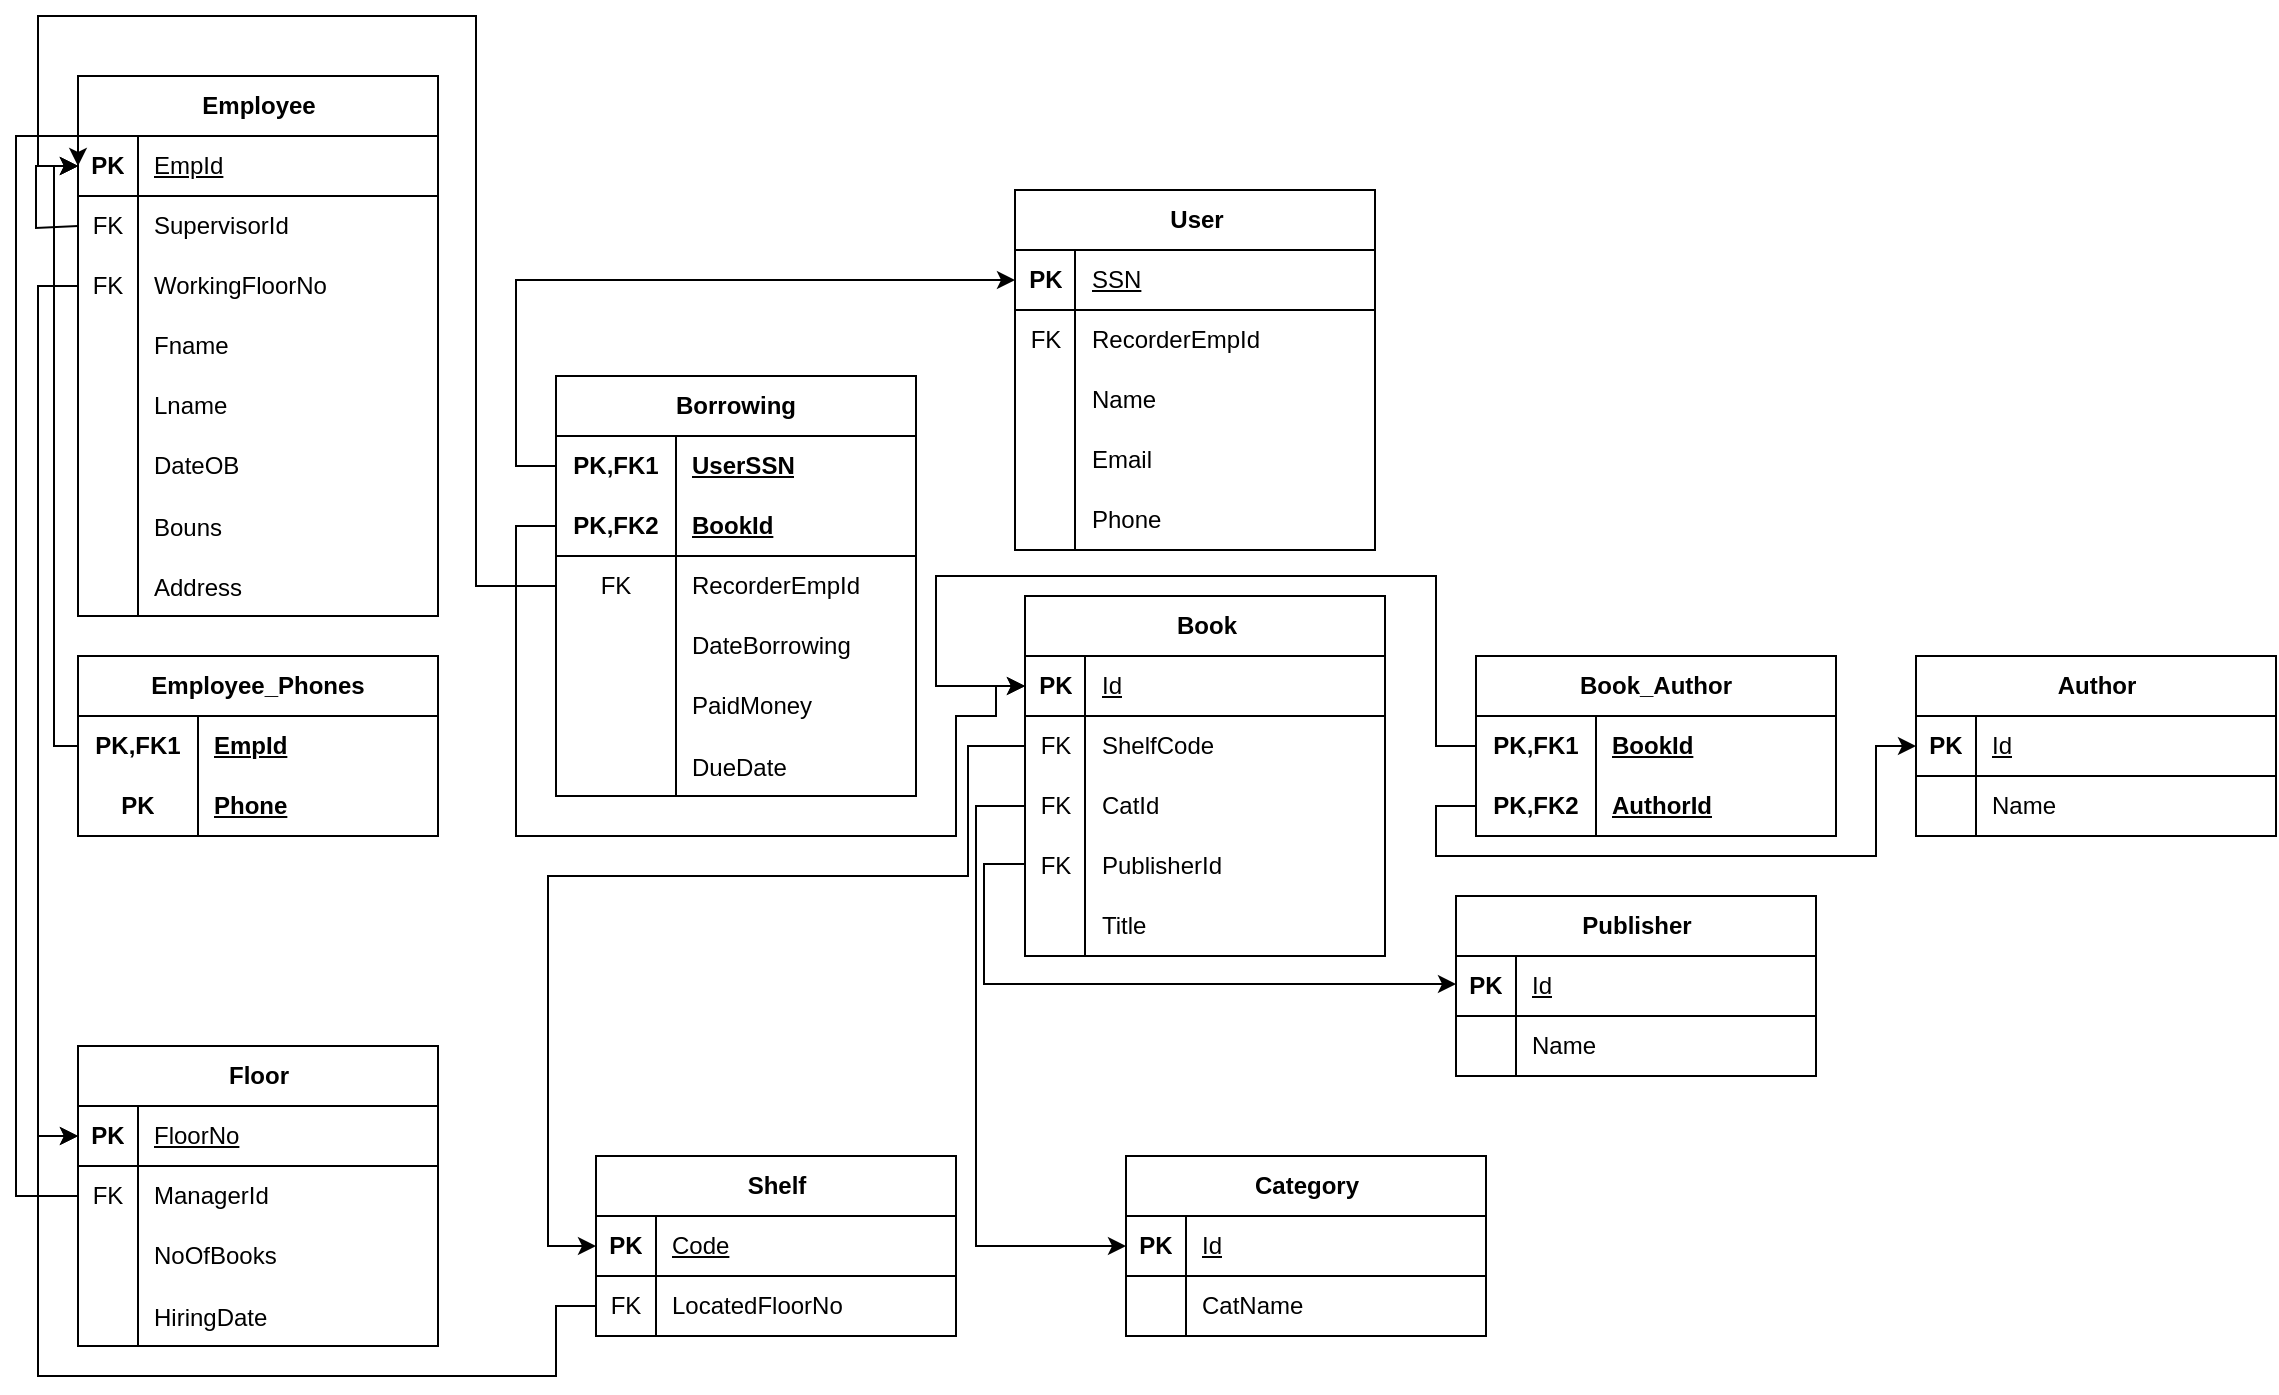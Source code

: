 <mxfile version="25.0.1">
  <diagram name="Page-1" id="nT0bJfxfkUsamXwJEamm">
    <mxGraphModel dx="1793" dy="965" grid="1" gridSize="10" guides="1" tooltips="1" connect="1" arrows="1" fold="1" page="1" pageScale="1" pageWidth="1169" pageHeight="827" math="0" shadow="0">
      <root>
        <mxCell id="0" />
        <mxCell id="1" parent="0" />
        <mxCell id="UPYWQqbJ0-D0xtGkKpqy-1" value="Employee" style="shape=table;startSize=30;container=1;collapsible=1;childLayout=tableLayout;fixedRows=1;rowLines=0;fontStyle=1;align=center;resizeLast=1;html=1;" vertex="1" parent="1">
          <mxGeometry x="51" y="100" width="180" height="270" as="geometry" />
        </mxCell>
        <mxCell id="UPYWQqbJ0-D0xtGkKpqy-2" value="" style="shape=tableRow;horizontal=0;startSize=0;swimlaneHead=0;swimlaneBody=0;fillColor=none;collapsible=0;dropTarget=0;points=[[0,0.5],[1,0.5]];portConstraint=eastwest;top=0;left=0;right=0;bottom=1;" vertex="1" parent="UPYWQqbJ0-D0xtGkKpqy-1">
          <mxGeometry y="30" width="180" height="30" as="geometry" />
        </mxCell>
        <mxCell id="UPYWQqbJ0-D0xtGkKpqy-3" value="PK" style="shape=partialRectangle;connectable=0;fillColor=none;top=0;left=0;bottom=0;right=0;fontStyle=1;overflow=hidden;whiteSpace=wrap;html=1;" vertex="1" parent="UPYWQqbJ0-D0xtGkKpqy-2">
          <mxGeometry width="30" height="30" as="geometry">
            <mxRectangle width="30" height="30" as="alternateBounds" />
          </mxGeometry>
        </mxCell>
        <mxCell id="UPYWQqbJ0-D0xtGkKpqy-4" value="&lt;span style=&quot;font-weight: 400; text-align: center;&quot;&gt;&lt;font&gt;EmpId&lt;/font&gt;&lt;/span&gt;" style="shape=partialRectangle;connectable=0;fillColor=none;top=0;left=0;bottom=0;right=0;align=left;spacingLeft=6;fontStyle=5;overflow=hidden;whiteSpace=wrap;html=1;" vertex="1" parent="UPYWQqbJ0-D0xtGkKpqy-2">
          <mxGeometry x="30" width="150" height="30" as="geometry">
            <mxRectangle width="150" height="30" as="alternateBounds" />
          </mxGeometry>
        </mxCell>
        <mxCell id="UPYWQqbJ0-D0xtGkKpqy-139" value="" style="shape=tableRow;horizontal=0;startSize=0;swimlaneHead=0;swimlaneBody=0;fillColor=none;collapsible=0;dropTarget=0;points=[[0,0.5],[1,0.5]];portConstraint=eastwest;top=0;left=0;right=0;bottom=0;" vertex="1" parent="UPYWQqbJ0-D0xtGkKpqy-1">
          <mxGeometry y="60" width="180" height="30" as="geometry" />
        </mxCell>
        <mxCell id="UPYWQqbJ0-D0xtGkKpqy-140" value="FK" style="shape=partialRectangle;connectable=0;fillColor=none;top=0;left=0;bottom=0;right=0;fontStyle=0;overflow=hidden;whiteSpace=wrap;html=1;" vertex="1" parent="UPYWQqbJ0-D0xtGkKpqy-139">
          <mxGeometry width="30" height="30" as="geometry">
            <mxRectangle width="30" height="30" as="alternateBounds" />
          </mxGeometry>
        </mxCell>
        <mxCell id="UPYWQqbJ0-D0xtGkKpqy-141" value="SupervisorId" style="shape=partialRectangle;connectable=0;fillColor=none;top=0;left=0;bottom=0;right=0;align=left;spacingLeft=6;fontStyle=0;overflow=hidden;whiteSpace=wrap;html=1;" vertex="1" parent="UPYWQqbJ0-D0xtGkKpqy-139">
          <mxGeometry x="30" width="150" height="30" as="geometry">
            <mxRectangle width="150" height="30" as="alternateBounds" />
          </mxGeometry>
        </mxCell>
        <mxCell id="UPYWQqbJ0-D0xtGkKpqy-143" value="" style="shape=tableRow;horizontal=0;startSize=0;swimlaneHead=0;swimlaneBody=0;fillColor=none;collapsible=0;dropTarget=0;points=[[0,0.5],[1,0.5]];portConstraint=eastwest;top=0;left=0;right=0;bottom=0;" vertex="1" parent="UPYWQqbJ0-D0xtGkKpqy-1">
          <mxGeometry y="90" width="180" height="30" as="geometry" />
        </mxCell>
        <mxCell id="UPYWQqbJ0-D0xtGkKpqy-144" value="FK" style="shape=partialRectangle;connectable=0;fillColor=none;top=0;left=0;bottom=0;right=0;fontStyle=0;overflow=hidden;whiteSpace=wrap;html=1;" vertex="1" parent="UPYWQqbJ0-D0xtGkKpqy-143">
          <mxGeometry width="30" height="30" as="geometry">
            <mxRectangle width="30" height="30" as="alternateBounds" />
          </mxGeometry>
        </mxCell>
        <mxCell id="UPYWQqbJ0-D0xtGkKpqy-145" value="WorkingFloorNo" style="shape=partialRectangle;connectable=0;fillColor=none;top=0;left=0;bottom=0;right=0;align=left;spacingLeft=6;fontStyle=0;overflow=hidden;whiteSpace=wrap;html=1;" vertex="1" parent="UPYWQqbJ0-D0xtGkKpqy-143">
          <mxGeometry x="30" width="150" height="30" as="geometry">
            <mxRectangle width="150" height="30" as="alternateBounds" />
          </mxGeometry>
        </mxCell>
        <mxCell id="UPYWQqbJ0-D0xtGkKpqy-5" value="" style="shape=tableRow;horizontal=0;startSize=0;swimlaneHead=0;swimlaneBody=0;fillColor=none;collapsible=0;dropTarget=0;points=[[0,0.5],[1,0.5]];portConstraint=eastwest;top=0;left=0;right=0;bottom=0;" vertex="1" parent="UPYWQqbJ0-D0xtGkKpqy-1">
          <mxGeometry y="120" width="180" height="30" as="geometry" />
        </mxCell>
        <mxCell id="UPYWQqbJ0-D0xtGkKpqy-6" value="" style="shape=partialRectangle;connectable=0;fillColor=none;top=0;left=0;bottom=0;right=0;editable=1;overflow=hidden;whiteSpace=wrap;html=1;" vertex="1" parent="UPYWQqbJ0-D0xtGkKpqy-5">
          <mxGeometry width="30" height="30" as="geometry">
            <mxRectangle width="30" height="30" as="alternateBounds" />
          </mxGeometry>
        </mxCell>
        <mxCell id="UPYWQqbJ0-D0xtGkKpqy-7" value="&lt;span style=&quot;text-align: center;&quot;&gt;&lt;font&gt;Fname&lt;/font&gt;&lt;/span&gt;" style="shape=partialRectangle;connectable=0;fillColor=none;top=0;left=0;bottom=0;right=0;align=left;spacingLeft=6;overflow=hidden;whiteSpace=wrap;html=1;" vertex="1" parent="UPYWQqbJ0-D0xtGkKpqy-5">
          <mxGeometry x="30" width="150" height="30" as="geometry">
            <mxRectangle width="150" height="30" as="alternateBounds" />
          </mxGeometry>
        </mxCell>
        <mxCell id="UPYWQqbJ0-D0xtGkKpqy-8" value="" style="shape=tableRow;horizontal=0;startSize=0;swimlaneHead=0;swimlaneBody=0;fillColor=none;collapsible=0;dropTarget=0;points=[[0,0.5],[1,0.5]];portConstraint=eastwest;top=0;left=0;right=0;bottom=0;" vertex="1" parent="UPYWQqbJ0-D0xtGkKpqy-1">
          <mxGeometry y="150" width="180" height="30" as="geometry" />
        </mxCell>
        <mxCell id="UPYWQqbJ0-D0xtGkKpqy-9" value="" style="shape=partialRectangle;connectable=0;fillColor=none;top=0;left=0;bottom=0;right=0;editable=1;overflow=hidden;whiteSpace=wrap;html=1;" vertex="1" parent="UPYWQqbJ0-D0xtGkKpqy-8">
          <mxGeometry width="30" height="30" as="geometry">
            <mxRectangle width="30" height="30" as="alternateBounds" />
          </mxGeometry>
        </mxCell>
        <mxCell id="UPYWQqbJ0-D0xtGkKpqy-10" value="&lt;span style=&quot;text-align: center;&quot;&gt;&lt;font&gt;Lname&lt;/font&gt;&lt;/span&gt;" style="shape=partialRectangle;connectable=0;fillColor=none;top=0;left=0;bottom=0;right=0;align=left;spacingLeft=6;overflow=hidden;whiteSpace=wrap;html=1;" vertex="1" parent="UPYWQqbJ0-D0xtGkKpqy-8">
          <mxGeometry x="30" width="150" height="30" as="geometry">
            <mxRectangle width="150" height="30" as="alternateBounds" />
          </mxGeometry>
        </mxCell>
        <mxCell id="UPYWQqbJ0-D0xtGkKpqy-11" value="" style="shape=tableRow;horizontal=0;startSize=0;swimlaneHead=0;swimlaneBody=0;fillColor=none;collapsible=0;dropTarget=0;points=[[0,0.5],[1,0.5]];portConstraint=eastwest;top=0;left=0;right=0;bottom=0;" vertex="1" parent="UPYWQqbJ0-D0xtGkKpqy-1">
          <mxGeometry y="180" width="180" height="30" as="geometry" />
        </mxCell>
        <mxCell id="UPYWQqbJ0-D0xtGkKpqy-12" value="" style="shape=partialRectangle;connectable=0;fillColor=none;top=0;left=0;bottom=0;right=0;editable=1;overflow=hidden;whiteSpace=wrap;html=1;" vertex="1" parent="UPYWQqbJ0-D0xtGkKpqy-11">
          <mxGeometry width="30" height="30" as="geometry">
            <mxRectangle width="30" height="30" as="alternateBounds" />
          </mxGeometry>
        </mxCell>
        <mxCell id="UPYWQqbJ0-D0xtGkKpqy-13" value="&lt;span style=&quot;text-align: center;&quot;&gt;&lt;font&gt;DateOB&lt;/font&gt;&lt;/span&gt;" style="shape=partialRectangle;connectable=0;fillColor=none;top=0;left=0;bottom=0;right=0;align=left;spacingLeft=6;overflow=hidden;whiteSpace=wrap;html=1;" vertex="1" parent="UPYWQqbJ0-D0xtGkKpqy-11">
          <mxGeometry x="30" width="150" height="30" as="geometry">
            <mxRectangle width="150" height="30" as="alternateBounds" />
          </mxGeometry>
        </mxCell>
        <mxCell id="UPYWQqbJ0-D0xtGkKpqy-15" value="" style="shape=tableRow;horizontal=0;startSize=0;swimlaneHead=0;swimlaneBody=0;fillColor=none;collapsible=0;dropTarget=0;points=[[0,0.5],[1,0.5]];portConstraint=eastwest;top=0;left=0;right=0;bottom=0;" vertex="1" parent="UPYWQqbJ0-D0xtGkKpqy-1">
          <mxGeometry y="210" width="180" height="30" as="geometry" />
        </mxCell>
        <mxCell id="UPYWQqbJ0-D0xtGkKpqy-16" value="" style="shape=partialRectangle;connectable=0;fillColor=none;top=0;left=0;bottom=0;right=0;editable=1;overflow=hidden;" vertex="1" parent="UPYWQqbJ0-D0xtGkKpqy-15">
          <mxGeometry width="30" height="30" as="geometry">
            <mxRectangle width="30" height="30" as="alternateBounds" />
          </mxGeometry>
        </mxCell>
        <mxCell id="UPYWQqbJ0-D0xtGkKpqy-17" value="Bouns" style="shape=partialRectangle;connectable=0;fillColor=none;top=0;left=0;bottom=0;right=0;align=left;spacingLeft=6;overflow=hidden;fontSize=12;" vertex="1" parent="UPYWQqbJ0-D0xtGkKpqy-15">
          <mxGeometry x="30" width="150" height="30" as="geometry">
            <mxRectangle width="150" height="30" as="alternateBounds" />
          </mxGeometry>
        </mxCell>
        <mxCell id="UPYWQqbJ0-D0xtGkKpqy-23" value="" style="shape=tableRow;horizontal=0;startSize=0;swimlaneHead=0;swimlaneBody=0;fillColor=none;collapsible=0;dropTarget=0;points=[[0,0.5],[1,0.5]];portConstraint=eastwest;top=0;left=0;right=0;bottom=0;" vertex="1" parent="UPYWQqbJ0-D0xtGkKpqy-1">
          <mxGeometry y="240" width="180" height="30" as="geometry" />
        </mxCell>
        <mxCell id="UPYWQqbJ0-D0xtGkKpqy-24" value="" style="shape=partialRectangle;connectable=0;fillColor=none;top=0;left=0;bottom=0;right=0;editable=1;overflow=hidden;" vertex="1" parent="UPYWQqbJ0-D0xtGkKpqy-23">
          <mxGeometry width="30" height="30" as="geometry">
            <mxRectangle width="30" height="30" as="alternateBounds" />
          </mxGeometry>
        </mxCell>
        <mxCell id="UPYWQqbJ0-D0xtGkKpqy-25" value="Address" style="shape=partialRectangle;connectable=0;fillColor=none;top=0;left=0;bottom=0;right=0;align=left;spacingLeft=6;overflow=hidden;fontSize=12;" vertex="1" parent="UPYWQqbJ0-D0xtGkKpqy-23">
          <mxGeometry x="30" width="150" height="30" as="geometry">
            <mxRectangle width="150" height="30" as="alternateBounds" />
          </mxGeometry>
        </mxCell>
        <mxCell id="UPYWQqbJ0-D0xtGkKpqy-172" style="edgeStyle=orthogonalEdgeStyle;rounded=0;orthogonalLoop=1;jettySize=auto;html=1;exitX=0;exitY=0.5;exitDx=0;exitDy=0;entryX=0;entryY=0.5;entryDx=0;entryDy=0;" edge="1" parent="1" source="UPYWQqbJ0-D0xtGkKpqy-139" target="UPYWQqbJ0-D0xtGkKpqy-2">
          <mxGeometry relative="1" as="geometry">
            <Array as="points">
              <mxPoint x="51" y="176" />
              <mxPoint x="30" y="176" />
              <mxPoint x="30" y="145" />
            </Array>
          </mxGeometry>
        </mxCell>
        <mxCell id="UPYWQqbJ0-D0xtGkKpqy-26" value="User" style="shape=table;startSize=30;container=1;collapsible=1;childLayout=tableLayout;fixedRows=1;rowLines=0;fontStyle=1;align=center;resizeLast=1;html=1;" vertex="1" parent="1">
          <mxGeometry x="519.5" y="157" width="180" height="180" as="geometry" />
        </mxCell>
        <mxCell id="UPYWQqbJ0-D0xtGkKpqy-27" value="" style="shape=tableRow;horizontal=0;startSize=0;swimlaneHead=0;swimlaneBody=0;fillColor=none;collapsible=0;dropTarget=0;points=[[0,0.5],[1,0.5]];portConstraint=eastwest;top=0;left=0;right=0;bottom=1;" vertex="1" parent="UPYWQqbJ0-D0xtGkKpqy-26">
          <mxGeometry y="30" width="180" height="30" as="geometry" />
        </mxCell>
        <mxCell id="UPYWQqbJ0-D0xtGkKpqy-28" value="PK" style="shape=partialRectangle;connectable=0;fillColor=none;top=0;left=0;bottom=0;right=0;fontStyle=1;overflow=hidden;whiteSpace=wrap;html=1;" vertex="1" parent="UPYWQqbJ0-D0xtGkKpqy-27">
          <mxGeometry width="30" height="30" as="geometry">
            <mxRectangle width="30" height="30" as="alternateBounds" />
          </mxGeometry>
        </mxCell>
        <mxCell id="UPYWQqbJ0-D0xtGkKpqy-29" value="&lt;span style=&quot;font-weight: 400; text-align: center;&quot;&gt;&lt;font&gt;SSN&lt;/font&gt;&lt;/span&gt;" style="shape=partialRectangle;connectable=0;fillColor=none;top=0;left=0;bottom=0;right=0;align=left;spacingLeft=6;fontStyle=5;overflow=hidden;whiteSpace=wrap;html=1;" vertex="1" parent="UPYWQqbJ0-D0xtGkKpqy-27">
          <mxGeometry x="30" width="150" height="30" as="geometry">
            <mxRectangle width="150" height="30" as="alternateBounds" />
          </mxGeometry>
        </mxCell>
        <mxCell id="UPYWQqbJ0-D0xtGkKpqy-147" value="" style="shape=tableRow;horizontal=0;startSize=0;swimlaneHead=0;swimlaneBody=0;fillColor=none;collapsible=0;dropTarget=0;points=[[0,0.5],[1,0.5]];portConstraint=eastwest;top=0;left=0;right=0;bottom=0;" vertex="1" parent="UPYWQqbJ0-D0xtGkKpqy-26">
          <mxGeometry y="60" width="180" height="30" as="geometry" />
        </mxCell>
        <mxCell id="UPYWQqbJ0-D0xtGkKpqy-148" value="FK" style="shape=partialRectangle;connectable=0;fillColor=none;top=0;left=0;bottom=0;right=0;fontStyle=0;overflow=hidden;whiteSpace=wrap;html=1;" vertex="1" parent="UPYWQqbJ0-D0xtGkKpqy-147">
          <mxGeometry width="30" height="30" as="geometry">
            <mxRectangle width="30" height="30" as="alternateBounds" />
          </mxGeometry>
        </mxCell>
        <mxCell id="UPYWQqbJ0-D0xtGkKpqy-149" value="RecorderEmpId" style="shape=partialRectangle;connectable=0;fillColor=none;top=0;left=0;bottom=0;right=0;align=left;spacingLeft=6;fontStyle=0;overflow=hidden;whiteSpace=wrap;html=1;" vertex="1" parent="UPYWQqbJ0-D0xtGkKpqy-147">
          <mxGeometry x="30" width="150" height="30" as="geometry">
            <mxRectangle width="150" height="30" as="alternateBounds" />
          </mxGeometry>
        </mxCell>
        <mxCell id="UPYWQqbJ0-D0xtGkKpqy-30" value="" style="shape=tableRow;horizontal=0;startSize=0;swimlaneHead=0;swimlaneBody=0;fillColor=none;collapsible=0;dropTarget=0;points=[[0,0.5],[1,0.5]];portConstraint=eastwest;top=0;left=0;right=0;bottom=0;" vertex="1" parent="UPYWQqbJ0-D0xtGkKpqy-26">
          <mxGeometry y="90" width="180" height="30" as="geometry" />
        </mxCell>
        <mxCell id="UPYWQqbJ0-D0xtGkKpqy-31" value="" style="shape=partialRectangle;connectable=0;fillColor=none;top=0;left=0;bottom=0;right=0;editable=1;overflow=hidden;whiteSpace=wrap;html=1;" vertex="1" parent="UPYWQqbJ0-D0xtGkKpqy-30">
          <mxGeometry width="30" height="30" as="geometry">
            <mxRectangle width="30" height="30" as="alternateBounds" />
          </mxGeometry>
        </mxCell>
        <mxCell id="UPYWQqbJ0-D0xtGkKpqy-32" value="&lt;span style=&quot;text-align: center;&quot;&gt;&lt;font&gt;Name&lt;/font&gt;&lt;/span&gt;" style="shape=partialRectangle;connectable=0;fillColor=none;top=0;left=0;bottom=0;right=0;align=left;spacingLeft=6;overflow=hidden;whiteSpace=wrap;html=1;" vertex="1" parent="UPYWQqbJ0-D0xtGkKpqy-30">
          <mxGeometry x="30" width="150" height="30" as="geometry">
            <mxRectangle width="150" height="30" as="alternateBounds" />
          </mxGeometry>
        </mxCell>
        <mxCell id="UPYWQqbJ0-D0xtGkKpqy-33" value="" style="shape=tableRow;horizontal=0;startSize=0;swimlaneHead=0;swimlaneBody=0;fillColor=none;collapsible=0;dropTarget=0;points=[[0,0.5],[1,0.5]];portConstraint=eastwest;top=0;left=0;right=0;bottom=0;" vertex="1" parent="UPYWQqbJ0-D0xtGkKpqy-26">
          <mxGeometry y="120" width="180" height="30" as="geometry" />
        </mxCell>
        <mxCell id="UPYWQqbJ0-D0xtGkKpqy-34" value="" style="shape=partialRectangle;connectable=0;fillColor=none;top=0;left=0;bottom=0;right=0;editable=1;overflow=hidden;whiteSpace=wrap;html=1;" vertex="1" parent="UPYWQqbJ0-D0xtGkKpqy-33">
          <mxGeometry width="30" height="30" as="geometry">
            <mxRectangle width="30" height="30" as="alternateBounds" />
          </mxGeometry>
        </mxCell>
        <mxCell id="UPYWQqbJ0-D0xtGkKpqy-35" value="&lt;span style=&quot;text-align: center;&quot;&gt;&lt;font&gt;Email&lt;/font&gt;&lt;/span&gt;" style="shape=partialRectangle;connectable=0;fillColor=none;top=0;left=0;bottom=0;right=0;align=left;spacingLeft=6;overflow=hidden;whiteSpace=wrap;html=1;" vertex="1" parent="UPYWQqbJ0-D0xtGkKpqy-33">
          <mxGeometry x="30" width="150" height="30" as="geometry">
            <mxRectangle width="150" height="30" as="alternateBounds" />
          </mxGeometry>
        </mxCell>
        <mxCell id="UPYWQqbJ0-D0xtGkKpqy-36" value="" style="shape=tableRow;horizontal=0;startSize=0;swimlaneHead=0;swimlaneBody=0;fillColor=none;collapsible=0;dropTarget=0;points=[[0,0.5],[1,0.5]];portConstraint=eastwest;top=0;left=0;right=0;bottom=0;" vertex="1" parent="UPYWQqbJ0-D0xtGkKpqy-26">
          <mxGeometry y="150" width="180" height="30" as="geometry" />
        </mxCell>
        <mxCell id="UPYWQqbJ0-D0xtGkKpqy-37" value="" style="shape=partialRectangle;connectable=0;fillColor=none;top=0;left=0;bottom=0;right=0;editable=1;overflow=hidden;whiteSpace=wrap;html=1;" vertex="1" parent="UPYWQqbJ0-D0xtGkKpqy-36">
          <mxGeometry width="30" height="30" as="geometry">
            <mxRectangle width="30" height="30" as="alternateBounds" />
          </mxGeometry>
        </mxCell>
        <mxCell id="UPYWQqbJ0-D0xtGkKpqy-38" value="&lt;span style=&quot;text-align: center;&quot;&gt;&lt;font&gt;Phone&lt;/font&gt;&lt;/span&gt;" style="shape=partialRectangle;connectable=0;fillColor=none;top=0;left=0;bottom=0;right=0;align=left;spacingLeft=6;overflow=hidden;whiteSpace=wrap;html=1;" vertex="1" parent="UPYWQqbJ0-D0xtGkKpqy-36">
          <mxGeometry x="30" width="150" height="30" as="geometry">
            <mxRectangle width="150" height="30" as="alternateBounds" />
          </mxGeometry>
        </mxCell>
        <mxCell id="UPYWQqbJ0-D0xtGkKpqy-39" value="&lt;span style=&quot;text-wrap-mode: wrap;&quot;&gt;Book&lt;/span&gt;" style="shape=table;startSize=30;container=1;collapsible=1;childLayout=tableLayout;fixedRows=1;rowLines=0;fontStyle=1;align=center;resizeLast=1;html=1;" vertex="1" parent="1">
          <mxGeometry x="524.5" y="360" width="180" height="180" as="geometry" />
        </mxCell>
        <mxCell id="UPYWQqbJ0-D0xtGkKpqy-40" value="" style="shape=tableRow;horizontal=0;startSize=0;swimlaneHead=0;swimlaneBody=0;fillColor=none;collapsible=0;dropTarget=0;points=[[0,0.5],[1,0.5]];portConstraint=eastwest;top=0;left=0;right=0;bottom=1;" vertex="1" parent="UPYWQqbJ0-D0xtGkKpqy-39">
          <mxGeometry y="30" width="180" height="30" as="geometry" />
        </mxCell>
        <mxCell id="UPYWQqbJ0-D0xtGkKpqy-41" value="PK" style="shape=partialRectangle;connectable=0;fillColor=none;top=0;left=0;bottom=0;right=0;fontStyle=1;overflow=hidden;whiteSpace=wrap;html=1;" vertex="1" parent="UPYWQqbJ0-D0xtGkKpqy-40">
          <mxGeometry width="30" height="30" as="geometry">
            <mxRectangle width="30" height="30" as="alternateBounds" />
          </mxGeometry>
        </mxCell>
        <mxCell id="UPYWQqbJ0-D0xtGkKpqy-42" value="&lt;span style=&quot;font-weight: 400; text-align: center;&quot;&gt;&lt;font&gt;Id&lt;/font&gt;&lt;/span&gt;" style="shape=partialRectangle;connectable=0;fillColor=none;top=0;left=0;bottom=0;right=0;align=left;spacingLeft=6;fontStyle=5;overflow=hidden;whiteSpace=wrap;html=1;" vertex="1" parent="UPYWQqbJ0-D0xtGkKpqy-40">
          <mxGeometry x="30" width="150" height="30" as="geometry">
            <mxRectangle width="150" height="30" as="alternateBounds" />
          </mxGeometry>
        </mxCell>
        <mxCell id="UPYWQqbJ0-D0xtGkKpqy-152" value="" style="shape=tableRow;horizontal=0;startSize=0;swimlaneHead=0;swimlaneBody=0;fillColor=none;collapsible=0;dropTarget=0;points=[[0,0.5],[1,0.5]];portConstraint=eastwest;top=0;left=0;right=0;bottom=0;" vertex="1" parent="UPYWQqbJ0-D0xtGkKpqy-39">
          <mxGeometry y="60" width="180" height="30" as="geometry" />
        </mxCell>
        <mxCell id="UPYWQqbJ0-D0xtGkKpqy-153" value="FK" style="shape=partialRectangle;connectable=0;fillColor=none;top=0;left=0;bottom=0;right=0;fontStyle=0;overflow=hidden;whiteSpace=wrap;html=1;" vertex="1" parent="UPYWQqbJ0-D0xtGkKpqy-152">
          <mxGeometry width="30" height="30" as="geometry">
            <mxRectangle width="30" height="30" as="alternateBounds" />
          </mxGeometry>
        </mxCell>
        <mxCell id="UPYWQqbJ0-D0xtGkKpqy-154" value="ShelfCode" style="shape=partialRectangle;connectable=0;fillColor=none;top=0;left=0;bottom=0;right=0;align=left;spacingLeft=6;fontStyle=0;overflow=hidden;whiteSpace=wrap;html=1;" vertex="1" parent="UPYWQqbJ0-D0xtGkKpqy-152">
          <mxGeometry x="30" width="150" height="30" as="geometry">
            <mxRectangle width="150" height="30" as="alternateBounds" />
          </mxGeometry>
        </mxCell>
        <mxCell id="UPYWQqbJ0-D0xtGkKpqy-156" value="" style="shape=tableRow;horizontal=0;startSize=0;swimlaneHead=0;swimlaneBody=0;fillColor=none;collapsible=0;dropTarget=0;points=[[0,0.5],[1,0.5]];portConstraint=eastwest;top=0;left=0;right=0;bottom=0;" vertex="1" parent="UPYWQqbJ0-D0xtGkKpqy-39">
          <mxGeometry y="90" width="180" height="30" as="geometry" />
        </mxCell>
        <mxCell id="UPYWQqbJ0-D0xtGkKpqy-157" value="FK" style="shape=partialRectangle;connectable=0;fillColor=none;top=0;left=0;bottom=0;right=0;fontStyle=0;overflow=hidden;whiteSpace=wrap;html=1;" vertex="1" parent="UPYWQqbJ0-D0xtGkKpqy-156">
          <mxGeometry width="30" height="30" as="geometry">
            <mxRectangle width="30" height="30" as="alternateBounds" />
          </mxGeometry>
        </mxCell>
        <mxCell id="UPYWQqbJ0-D0xtGkKpqy-158" value="CatId" style="shape=partialRectangle;connectable=0;fillColor=none;top=0;left=0;bottom=0;right=0;align=left;spacingLeft=6;fontStyle=0;overflow=hidden;whiteSpace=wrap;html=1;" vertex="1" parent="UPYWQqbJ0-D0xtGkKpqy-156">
          <mxGeometry x="30" width="150" height="30" as="geometry">
            <mxRectangle width="150" height="30" as="alternateBounds" />
          </mxGeometry>
        </mxCell>
        <mxCell id="UPYWQqbJ0-D0xtGkKpqy-168" value="" style="shape=tableRow;horizontal=0;startSize=0;swimlaneHead=0;swimlaneBody=0;fillColor=none;collapsible=0;dropTarget=0;points=[[0,0.5],[1,0.5]];portConstraint=eastwest;top=0;left=0;right=0;bottom=0;" vertex="1" parent="UPYWQqbJ0-D0xtGkKpqy-39">
          <mxGeometry y="120" width="180" height="30" as="geometry" />
        </mxCell>
        <mxCell id="UPYWQqbJ0-D0xtGkKpqy-169" value="FK" style="shape=partialRectangle;connectable=0;fillColor=none;top=0;left=0;bottom=0;right=0;fontStyle=0;overflow=hidden;whiteSpace=wrap;html=1;" vertex="1" parent="UPYWQqbJ0-D0xtGkKpqy-168">
          <mxGeometry width="30" height="30" as="geometry">
            <mxRectangle width="30" height="30" as="alternateBounds" />
          </mxGeometry>
        </mxCell>
        <mxCell id="UPYWQqbJ0-D0xtGkKpqy-170" value="PublisherId" style="shape=partialRectangle;connectable=0;fillColor=none;top=0;left=0;bottom=0;right=0;align=left;spacingLeft=6;fontStyle=0;overflow=hidden;whiteSpace=wrap;html=1;" vertex="1" parent="UPYWQqbJ0-D0xtGkKpqy-168">
          <mxGeometry x="30" width="150" height="30" as="geometry">
            <mxRectangle width="150" height="30" as="alternateBounds" />
          </mxGeometry>
        </mxCell>
        <mxCell id="UPYWQqbJ0-D0xtGkKpqy-43" value="" style="shape=tableRow;horizontal=0;startSize=0;swimlaneHead=0;swimlaneBody=0;fillColor=none;collapsible=0;dropTarget=0;points=[[0,0.5],[1,0.5]];portConstraint=eastwest;top=0;left=0;right=0;bottom=0;" vertex="1" parent="UPYWQqbJ0-D0xtGkKpqy-39">
          <mxGeometry y="150" width="180" height="30" as="geometry" />
        </mxCell>
        <mxCell id="UPYWQqbJ0-D0xtGkKpqy-44" value="" style="shape=partialRectangle;connectable=0;fillColor=none;top=0;left=0;bottom=0;right=0;editable=1;overflow=hidden;whiteSpace=wrap;html=1;" vertex="1" parent="UPYWQqbJ0-D0xtGkKpqy-43">
          <mxGeometry width="30" height="30" as="geometry">
            <mxRectangle width="30" height="30" as="alternateBounds" />
          </mxGeometry>
        </mxCell>
        <mxCell id="UPYWQqbJ0-D0xtGkKpqy-45" value="&lt;span style=&quot;text-align: center;&quot;&gt;&lt;font&gt;Title&lt;/font&gt;&lt;/span&gt;" style="shape=partialRectangle;connectable=0;fillColor=none;top=0;left=0;bottom=0;right=0;align=left;spacingLeft=6;overflow=hidden;whiteSpace=wrap;html=1;" vertex="1" parent="UPYWQqbJ0-D0xtGkKpqy-43">
          <mxGeometry x="30" width="150" height="30" as="geometry">
            <mxRectangle width="150" height="30" as="alternateBounds" />
          </mxGeometry>
        </mxCell>
        <mxCell id="UPYWQqbJ0-D0xtGkKpqy-65" value="&lt;span style=&quot;text-wrap-mode: wrap;&quot;&gt;Author&lt;/span&gt;" style="shape=table;startSize=30;container=1;collapsible=1;childLayout=tableLayout;fixedRows=1;rowLines=0;fontStyle=1;align=center;resizeLast=1;html=1;" vertex="1" parent="1">
          <mxGeometry x="970" y="390" width="180" height="90" as="geometry" />
        </mxCell>
        <mxCell id="UPYWQqbJ0-D0xtGkKpqy-66" value="" style="shape=tableRow;horizontal=0;startSize=0;swimlaneHead=0;swimlaneBody=0;fillColor=none;collapsible=0;dropTarget=0;points=[[0,0.5],[1,0.5]];portConstraint=eastwest;top=0;left=0;right=0;bottom=1;" vertex="1" parent="UPYWQqbJ0-D0xtGkKpqy-65">
          <mxGeometry y="30" width="180" height="30" as="geometry" />
        </mxCell>
        <mxCell id="UPYWQqbJ0-D0xtGkKpqy-67" value="PK" style="shape=partialRectangle;connectable=0;fillColor=none;top=0;left=0;bottom=0;right=0;fontStyle=1;overflow=hidden;whiteSpace=wrap;html=1;" vertex="1" parent="UPYWQqbJ0-D0xtGkKpqy-66">
          <mxGeometry width="30" height="30" as="geometry">
            <mxRectangle width="30" height="30" as="alternateBounds" />
          </mxGeometry>
        </mxCell>
        <mxCell id="UPYWQqbJ0-D0xtGkKpqy-68" value="&lt;span style=&quot;font-weight: 400; text-align: center;&quot;&gt;&lt;font&gt;Id&lt;/font&gt;&lt;/span&gt;" style="shape=partialRectangle;connectable=0;fillColor=none;top=0;left=0;bottom=0;right=0;align=left;spacingLeft=6;fontStyle=5;overflow=hidden;whiteSpace=wrap;html=1;" vertex="1" parent="UPYWQqbJ0-D0xtGkKpqy-66">
          <mxGeometry x="30" width="150" height="30" as="geometry">
            <mxRectangle width="150" height="30" as="alternateBounds" />
          </mxGeometry>
        </mxCell>
        <mxCell id="UPYWQqbJ0-D0xtGkKpqy-69" value="" style="shape=tableRow;horizontal=0;startSize=0;swimlaneHead=0;swimlaneBody=0;fillColor=none;collapsible=0;dropTarget=0;points=[[0,0.5],[1,0.5]];portConstraint=eastwest;top=0;left=0;right=0;bottom=0;" vertex="1" parent="UPYWQqbJ0-D0xtGkKpqy-65">
          <mxGeometry y="60" width="180" height="30" as="geometry" />
        </mxCell>
        <mxCell id="UPYWQqbJ0-D0xtGkKpqy-70" value="" style="shape=partialRectangle;connectable=0;fillColor=none;top=0;left=0;bottom=0;right=0;editable=1;overflow=hidden;whiteSpace=wrap;html=1;" vertex="1" parent="UPYWQqbJ0-D0xtGkKpqy-69">
          <mxGeometry width="30" height="30" as="geometry">
            <mxRectangle width="30" height="30" as="alternateBounds" />
          </mxGeometry>
        </mxCell>
        <mxCell id="UPYWQqbJ0-D0xtGkKpqy-71" value="&lt;span style=&quot;text-align: center;&quot;&gt;&lt;font&gt;Name&lt;/font&gt;&lt;/span&gt;" style="shape=partialRectangle;connectable=0;fillColor=none;top=0;left=0;bottom=0;right=0;align=left;spacingLeft=6;overflow=hidden;whiteSpace=wrap;html=1;" vertex="1" parent="UPYWQqbJ0-D0xtGkKpqy-69">
          <mxGeometry x="30" width="150" height="30" as="geometry">
            <mxRectangle width="150" height="30" as="alternateBounds" />
          </mxGeometry>
        </mxCell>
        <mxCell id="UPYWQqbJ0-D0xtGkKpqy-72" value="&lt;span style=&quot;text-wrap-mode: wrap;&quot;&gt;Publisher&lt;/span&gt;" style="shape=table;startSize=30;container=1;collapsible=1;childLayout=tableLayout;fixedRows=1;rowLines=0;fontStyle=1;align=center;resizeLast=1;html=1;" vertex="1" parent="1">
          <mxGeometry x="740" y="510" width="180" height="90" as="geometry" />
        </mxCell>
        <mxCell id="UPYWQqbJ0-D0xtGkKpqy-73" value="" style="shape=tableRow;horizontal=0;startSize=0;swimlaneHead=0;swimlaneBody=0;fillColor=none;collapsible=0;dropTarget=0;points=[[0,0.5],[1,0.5]];portConstraint=eastwest;top=0;left=0;right=0;bottom=1;" vertex="1" parent="UPYWQqbJ0-D0xtGkKpqy-72">
          <mxGeometry y="30" width="180" height="30" as="geometry" />
        </mxCell>
        <mxCell id="UPYWQqbJ0-D0xtGkKpqy-74" value="PK" style="shape=partialRectangle;connectable=0;fillColor=none;top=0;left=0;bottom=0;right=0;fontStyle=1;overflow=hidden;whiteSpace=wrap;html=1;" vertex="1" parent="UPYWQqbJ0-D0xtGkKpqy-73">
          <mxGeometry width="30" height="30" as="geometry">
            <mxRectangle width="30" height="30" as="alternateBounds" />
          </mxGeometry>
        </mxCell>
        <mxCell id="UPYWQqbJ0-D0xtGkKpqy-75" value="&lt;span style=&quot;font-weight: 400; text-align: center;&quot;&gt;&lt;font&gt;Id&lt;/font&gt;&lt;/span&gt;" style="shape=partialRectangle;connectable=0;fillColor=none;top=0;left=0;bottom=0;right=0;align=left;spacingLeft=6;fontStyle=5;overflow=hidden;whiteSpace=wrap;html=1;" vertex="1" parent="UPYWQqbJ0-D0xtGkKpqy-73">
          <mxGeometry x="30" width="150" height="30" as="geometry">
            <mxRectangle width="150" height="30" as="alternateBounds" />
          </mxGeometry>
        </mxCell>
        <mxCell id="UPYWQqbJ0-D0xtGkKpqy-76" value="" style="shape=tableRow;horizontal=0;startSize=0;swimlaneHead=0;swimlaneBody=0;fillColor=none;collapsible=0;dropTarget=0;points=[[0,0.5],[1,0.5]];portConstraint=eastwest;top=0;left=0;right=0;bottom=0;" vertex="1" parent="UPYWQqbJ0-D0xtGkKpqy-72">
          <mxGeometry y="60" width="180" height="30" as="geometry" />
        </mxCell>
        <mxCell id="UPYWQqbJ0-D0xtGkKpqy-77" value="" style="shape=partialRectangle;connectable=0;fillColor=none;top=0;left=0;bottom=0;right=0;editable=1;overflow=hidden;whiteSpace=wrap;html=1;" vertex="1" parent="UPYWQqbJ0-D0xtGkKpqy-76">
          <mxGeometry width="30" height="30" as="geometry">
            <mxRectangle width="30" height="30" as="alternateBounds" />
          </mxGeometry>
        </mxCell>
        <mxCell id="UPYWQqbJ0-D0xtGkKpqy-78" value="&lt;span style=&quot;text-align: center;&quot;&gt;&lt;font&gt;Name&lt;/font&gt;&lt;/span&gt;" style="shape=partialRectangle;connectable=0;fillColor=none;top=0;left=0;bottom=0;right=0;align=left;spacingLeft=6;overflow=hidden;whiteSpace=wrap;html=1;" vertex="1" parent="UPYWQqbJ0-D0xtGkKpqy-76">
          <mxGeometry x="30" width="150" height="30" as="geometry">
            <mxRectangle width="150" height="30" as="alternateBounds" />
          </mxGeometry>
        </mxCell>
        <mxCell id="UPYWQqbJ0-D0xtGkKpqy-79" value="&lt;span style=&quot;text-wrap-mode: wrap;&quot;&gt;Category&lt;/span&gt;" style="shape=table;startSize=30;container=1;collapsible=1;childLayout=tableLayout;fixedRows=1;rowLines=0;fontStyle=1;align=center;resizeLast=1;html=1;" vertex="1" parent="1">
          <mxGeometry x="575" y="640" width="180" height="90" as="geometry" />
        </mxCell>
        <mxCell id="UPYWQqbJ0-D0xtGkKpqy-80" value="" style="shape=tableRow;horizontal=0;startSize=0;swimlaneHead=0;swimlaneBody=0;fillColor=none;collapsible=0;dropTarget=0;points=[[0,0.5],[1,0.5]];portConstraint=eastwest;top=0;left=0;right=0;bottom=1;" vertex="1" parent="UPYWQqbJ0-D0xtGkKpqy-79">
          <mxGeometry y="30" width="180" height="30" as="geometry" />
        </mxCell>
        <mxCell id="UPYWQqbJ0-D0xtGkKpqy-81" value="PK" style="shape=partialRectangle;connectable=0;fillColor=none;top=0;left=0;bottom=0;right=0;fontStyle=1;overflow=hidden;whiteSpace=wrap;html=1;" vertex="1" parent="UPYWQqbJ0-D0xtGkKpqy-80">
          <mxGeometry width="30" height="30" as="geometry">
            <mxRectangle width="30" height="30" as="alternateBounds" />
          </mxGeometry>
        </mxCell>
        <mxCell id="UPYWQqbJ0-D0xtGkKpqy-82" value="&lt;span style=&quot;font-weight: 400; text-align: center;&quot;&gt;&lt;font&gt;Id&lt;/font&gt;&lt;/span&gt;" style="shape=partialRectangle;connectable=0;fillColor=none;top=0;left=0;bottom=0;right=0;align=left;spacingLeft=6;fontStyle=5;overflow=hidden;whiteSpace=wrap;html=1;" vertex="1" parent="UPYWQqbJ0-D0xtGkKpqy-80">
          <mxGeometry x="30" width="150" height="30" as="geometry">
            <mxRectangle width="150" height="30" as="alternateBounds" />
          </mxGeometry>
        </mxCell>
        <mxCell id="UPYWQqbJ0-D0xtGkKpqy-83" value="" style="shape=tableRow;horizontal=0;startSize=0;swimlaneHead=0;swimlaneBody=0;fillColor=none;collapsible=0;dropTarget=0;points=[[0,0.5],[1,0.5]];portConstraint=eastwest;top=0;left=0;right=0;bottom=0;" vertex="1" parent="UPYWQqbJ0-D0xtGkKpqy-79">
          <mxGeometry y="60" width="180" height="30" as="geometry" />
        </mxCell>
        <mxCell id="UPYWQqbJ0-D0xtGkKpqy-84" value="" style="shape=partialRectangle;connectable=0;fillColor=none;top=0;left=0;bottom=0;right=0;editable=1;overflow=hidden;whiteSpace=wrap;html=1;" vertex="1" parent="UPYWQqbJ0-D0xtGkKpqy-83">
          <mxGeometry width="30" height="30" as="geometry">
            <mxRectangle width="30" height="30" as="alternateBounds" />
          </mxGeometry>
        </mxCell>
        <mxCell id="UPYWQqbJ0-D0xtGkKpqy-85" value="&lt;span style=&quot;text-align: center;&quot;&gt;&lt;font&gt;CatName&lt;/font&gt;&lt;/span&gt;" style="shape=partialRectangle;connectable=0;fillColor=none;top=0;left=0;bottom=0;right=0;align=left;spacingLeft=6;overflow=hidden;whiteSpace=wrap;html=1;" vertex="1" parent="UPYWQqbJ0-D0xtGkKpqy-83">
          <mxGeometry x="30" width="150" height="30" as="geometry">
            <mxRectangle width="150" height="30" as="alternateBounds" />
          </mxGeometry>
        </mxCell>
        <mxCell id="UPYWQqbJ0-D0xtGkKpqy-86" value="&lt;span style=&quot;text-wrap-mode: wrap;&quot;&gt;Shelf&lt;/span&gt;" style="shape=table;startSize=30;container=1;collapsible=1;childLayout=tableLayout;fixedRows=1;rowLines=0;fontStyle=1;align=center;resizeLast=1;html=1;" vertex="1" parent="1">
          <mxGeometry x="310" y="640" width="180" height="90" as="geometry" />
        </mxCell>
        <mxCell id="UPYWQqbJ0-D0xtGkKpqy-87" value="" style="shape=tableRow;horizontal=0;startSize=0;swimlaneHead=0;swimlaneBody=0;fillColor=none;collapsible=0;dropTarget=0;points=[[0,0.5],[1,0.5]];portConstraint=eastwest;top=0;left=0;right=0;bottom=1;" vertex="1" parent="UPYWQqbJ0-D0xtGkKpqy-86">
          <mxGeometry y="30" width="180" height="30" as="geometry" />
        </mxCell>
        <mxCell id="UPYWQqbJ0-D0xtGkKpqy-88" value="PK" style="shape=partialRectangle;connectable=0;fillColor=none;top=0;left=0;bottom=0;right=0;fontStyle=1;overflow=hidden;whiteSpace=wrap;html=1;" vertex="1" parent="UPYWQqbJ0-D0xtGkKpqy-87">
          <mxGeometry width="30" height="30" as="geometry">
            <mxRectangle width="30" height="30" as="alternateBounds" />
          </mxGeometry>
        </mxCell>
        <mxCell id="UPYWQqbJ0-D0xtGkKpqy-89" value="&lt;span style=&quot;font-weight: 400; text-align: center;&quot;&gt;&lt;font&gt;Code&lt;/font&gt;&lt;/span&gt;" style="shape=partialRectangle;connectable=0;fillColor=none;top=0;left=0;bottom=0;right=0;align=left;spacingLeft=6;fontStyle=5;overflow=hidden;whiteSpace=wrap;html=1;" vertex="1" parent="UPYWQqbJ0-D0xtGkKpqy-87">
          <mxGeometry x="30" width="150" height="30" as="geometry">
            <mxRectangle width="150" height="30" as="alternateBounds" />
          </mxGeometry>
        </mxCell>
        <mxCell id="UPYWQqbJ0-D0xtGkKpqy-160" value="" style="shape=tableRow;horizontal=0;startSize=0;swimlaneHead=0;swimlaneBody=0;fillColor=none;collapsible=0;dropTarget=0;points=[[0,0.5],[1,0.5]];portConstraint=eastwest;top=0;left=0;right=0;bottom=0;" vertex="1" parent="UPYWQqbJ0-D0xtGkKpqy-86">
          <mxGeometry y="60" width="180" height="30" as="geometry" />
        </mxCell>
        <mxCell id="UPYWQqbJ0-D0xtGkKpqy-161" value="FK" style="shape=partialRectangle;connectable=0;fillColor=none;top=0;left=0;bottom=0;right=0;fontStyle=0;overflow=hidden;whiteSpace=wrap;html=1;" vertex="1" parent="UPYWQqbJ0-D0xtGkKpqy-160">
          <mxGeometry width="30" height="30" as="geometry">
            <mxRectangle width="30" height="30" as="alternateBounds" />
          </mxGeometry>
        </mxCell>
        <mxCell id="UPYWQqbJ0-D0xtGkKpqy-162" value="LocatedFloorNo" style="shape=partialRectangle;connectable=0;fillColor=none;top=0;left=0;bottom=0;right=0;align=left;spacingLeft=6;fontStyle=0;overflow=hidden;whiteSpace=wrap;html=1;" vertex="1" parent="UPYWQqbJ0-D0xtGkKpqy-160">
          <mxGeometry x="30" width="150" height="30" as="geometry">
            <mxRectangle width="150" height="30" as="alternateBounds" />
          </mxGeometry>
        </mxCell>
        <mxCell id="UPYWQqbJ0-D0xtGkKpqy-93" value="&lt;span style=&quot;text-wrap-mode: wrap;&quot;&gt;Floor&lt;/span&gt;" style="shape=table;startSize=30;container=1;collapsible=1;childLayout=tableLayout;fixedRows=1;rowLines=0;fontStyle=1;align=center;resizeLast=1;html=1;" vertex="1" parent="1">
          <mxGeometry x="51" y="585" width="180" height="150" as="geometry" />
        </mxCell>
        <mxCell id="UPYWQqbJ0-D0xtGkKpqy-94" value="" style="shape=tableRow;horizontal=0;startSize=0;swimlaneHead=0;swimlaneBody=0;fillColor=none;collapsible=0;dropTarget=0;points=[[0,0.5],[1,0.5]];portConstraint=eastwest;top=0;left=0;right=0;bottom=1;" vertex="1" parent="UPYWQqbJ0-D0xtGkKpqy-93">
          <mxGeometry y="30" width="180" height="30" as="geometry" />
        </mxCell>
        <mxCell id="UPYWQqbJ0-D0xtGkKpqy-95" value="PK" style="shape=partialRectangle;connectable=0;fillColor=none;top=0;left=0;bottom=0;right=0;fontStyle=1;overflow=hidden;whiteSpace=wrap;html=1;" vertex="1" parent="UPYWQqbJ0-D0xtGkKpqy-94">
          <mxGeometry width="30" height="30" as="geometry">
            <mxRectangle width="30" height="30" as="alternateBounds" />
          </mxGeometry>
        </mxCell>
        <mxCell id="UPYWQqbJ0-D0xtGkKpqy-96" value="&lt;span style=&quot;font-weight: 400; text-align: center;&quot;&gt;&lt;font&gt;FloorNo&lt;/font&gt;&lt;/span&gt;" style="shape=partialRectangle;connectable=0;fillColor=none;top=0;left=0;bottom=0;right=0;align=left;spacingLeft=6;fontStyle=5;overflow=hidden;whiteSpace=wrap;html=1;" vertex="1" parent="UPYWQqbJ0-D0xtGkKpqy-94">
          <mxGeometry x="30" width="150" height="30" as="geometry">
            <mxRectangle width="150" height="30" as="alternateBounds" />
          </mxGeometry>
        </mxCell>
        <mxCell id="UPYWQqbJ0-D0xtGkKpqy-135" value="" style="shape=tableRow;horizontal=0;startSize=0;swimlaneHead=0;swimlaneBody=0;fillColor=none;collapsible=0;dropTarget=0;points=[[0,0.5],[1,0.5]];portConstraint=eastwest;top=0;left=0;right=0;bottom=0;" vertex="1" parent="UPYWQqbJ0-D0xtGkKpqy-93">
          <mxGeometry y="60" width="180" height="30" as="geometry" />
        </mxCell>
        <mxCell id="UPYWQqbJ0-D0xtGkKpqy-136" value="FK" style="shape=partialRectangle;connectable=0;fillColor=none;top=0;left=0;bottom=0;right=0;fontStyle=0;overflow=hidden;whiteSpace=wrap;html=1;" vertex="1" parent="UPYWQqbJ0-D0xtGkKpqy-135">
          <mxGeometry width="30" height="30" as="geometry">
            <mxRectangle width="30" height="30" as="alternateBounds" />
          </mxGeometry>
        </mxCell>
        <mxCell id="UPYWQqbJ0-D0xtGkKpqy-137" value="ManagerId" style="shape=partialRectangle;connectable=0;fillColor=none;top=0;left=0;bottom=0;right=0;align=left;spacingLeft=6;fontStyle=0;overflow=hidden;whiteSpace=wrap;html=1;" vertex="1" parent="UPYWQqbJ0-D0xtGkKpqy-135">
          <mxGeometry x="30" width="150" height="30" as="geometry">
            <mxRectangle width="150" height="30" as="alternateBounds" />
          </mxGeometry>
        </mxCell>
        <mxCell id="UPYWQqbJ0-D0xtGkKpqy-97" value="" style="shape=tableRow;horizontal=0;startSize=0;swimlaneHead=0;swimlaneBody=0;fillColor=none;collapsible=0;dropTarget=0;points=[[0,0.5],[1,0.5]];portConstraint=eastwest;top=0;left=0;right=0;bottom=0;" vertex="1" parent="UPYWQqbJ0-D0xtGkKpqy-93">
          <mxGeometry y="90" width="180" height="30" as="geometry" />
        </mxCell>
        <mxCell id="UPYWQqbJ0-D0xtGkKpqy-98" value="" style="shape=partialRectangle;connectable=0;fillColor=none;top=0;left=0;bottom=0;right=0;editable=1;overflow=hidden;whiteSpace=wrap;html=1;" vertex="1" parent="UPYWQqbJ0-D0xtGkKpqy-97">
          <mxGeometry width="30" height="30" as="geometry">
            <mxRectangle width="30" height="30" as="alternateBounds" />
          </mxGeometry>
        </mxCell>
        <mxCell id="UPYWQqbJ0-D0xtGkKpqy-99" value="&lt;span style=&quot;text-align: center;&quot;&gt;&lt;font&gt;NoOfBooks&lt;/font&gt;&lt;/span&gt;" style="shape=partialRectangle;connectable=0;fillColor=none;top=0;left=0;bottom=0;right=0;align=left;spacingLeft=6;overflow=hidden;whiteSpace=wrap;html=1;" vertex="1" parent="UPYWQqbJ0-D0xtGkKpqy-97">
          <mxGeometry x="30" width="150" height="30" as="geometry">
            <mxRectangle width="150" height="30" as="alternateBounds" />
          </mxGeometry>
        </mxCell>
        <mxCell id="UPYWQqbJ0-D0xtGkKpqy-164" value="" style="shape=tableRow;horizontal=0;startSize=0;swimlaneHead=0;swimlaneBody=0;fillColor=none;collapsible=0;dropTarget=0;points=[[0,0.5],[1,0.5]];portConstraint=eastwest;top=0;left=0;right=0;bottom=0;" vertex="1" parent="UPYWQqbJ0-D0xtGkKpqy-93">
          <mxGeometry y="120" width="180" height="30" as="geometry" />
        </mxCell>
        <mxCell id="UPYWQqbJ0-D0xtGkKpqy-165" value="" style="shape=partialRectangle;connectable=0;fillColor=none;top=0;left=0;bottom=0;right=0;editable=1;overflow=hidden;" vertex="1" parent="UPYWQqbJ0-D0xtGkKpqy-164">
          <mxGeometry width="30" height="30" as="geometry">
            <mxRectangle width="30" height="30" as="alternateBounds" />
          </mxGeometry>
        </mxCell>
        <mxCell id="UPYWQqbJ0-D0xtGkKpqy-166" value="HiringDate" style="shape=partialRectangle;connectable=0;fillColor=none;top=0;left=0;bottom=0;right=0;align=left;spacingLeft=6;overflow=hidden;" vertex="1" parent="UPYWQqbJ0-D0xtGkKpqy-164">
          <mxGeometry x="30" width="150" height="30" as="geometry">
            <mxRectangle width="150" height="30" as="alternateBounds" />
          </mxGeometry>
        </mxCell>
        <mxCell id="UPYWQqbJ0-D0xtGkKpqy-100" value="Book_Author" style="shape=table;startSize=30;container=1;collapsible=1;childLayout=tableLayout;fixedRows=1;rowLines=0;fontStyle=1;align=center;resizeLast=1;html=1;whiteSpace=wrap;" vertex="1" parent="1">
          <mxGeometry x="750" y="390" width="180" height="90" as="geometry" />
        </mxCell>
        <mxCell id="UPYWQqbJ0-D0xtGkKpqy-101" value="" style="shape=tableRow;horizontal=0;startSize=0;swimlaneHead=0;swimlaneBody=0;fillColor=none;collapsible=0;dropTarget=0;points=[[0,0.5],[1,0.5]];portConstraint=eastwest;top=0;left=0;right=0;bottom=0;html=1;" vertex="1" parent="UPYWQqbJ0-D0xtGkKpqy-100">
          <mxGeometry y="30" width="180" height="30" as="geometry" />
        </mxCell>
        <mxCell id="UPYWQqbJ0-D0xtGkKpqy-102" value="PK,FK1" style="shape=partialRectangle;connectable=0;fillColor=none;top=0;left=0;bottom=0;right=0;fontStyle=1;overflow=hidden;html=1;whiteSpace=wrap;" vertex="1" parent="UPYWQqbJ0-D0xtGkKpqy-101">
          <mxGeometry width="60" height="30" as="geometry">
            <mxRectangle width="60" height="30" as="alternateBounds" />
          </mxGeometry>
        </mxCell>
        <mxCell id="UPYWQqbJ0-D0xtGkKpqy-103" value="BookId" style="shape=partialRectangle;connectable=0;fillColor=none;top=0;left=0;bottom=0;right=0;align=left;spacingLeft=6;fontStyle=5;overflow=hidden;html=1;whiteSpace=wrap;" vertex="1" parent="UPYWQqbJ0-D0xtGkKpqy-101">
          <mxGeometry x="60" width="120" height="30" as="geometry">
            <mxRectangle width="120" height="30" as="alternateBounds" />
          </mxGeometry>
        </mxCell>
        <mxCell id="UPYWQqbJ0-D0xtGkKpqy-104" value="" style="shape=tableRow;horizontal=0;startSize=0;swimlaneHead=0;swimlaneBody=0;fillColor=none;collapsible=0;dropTarget=0;points=[[0,0.5],[1,0.5]];portConstraint=eastwest;top=0;left=0;right=0;bottom=1;html=1;" vertex="1" parent="UPYWQqbJ0-D0xtGkKpqy-100">
          <mxGeometry y="60" width="180" height="30" as="geometry" />
        </mxCell>
        <mxCell id="UPYWQqbJ0-D0xtGkKpqy-105" value="PK,FK2" style="shape=partialRectangle;connectable=0;fillColor=none;top=0;left=0;bottom=0;right=0;fontStyle=1;overflow=hidden;html=1;whiteSpace=wrap;" vertex="1" parent="UPYWQqbJ0-D0xtGkKpqy-104">
          <mxGeometry width="60" height="30" as="geometry">
            <mxRectangle width="60" height="30" as="alternateBounds" />
          </mxGeometry>
        </mxCell>
        <mxCell id="UPYWQqbJ0-D0xtGkKpqy-106" value="AuthorId" style="shape=partialRectangle;connectable=0;fillColor=none;top=0;left=0;bottom=0;right=0;align=left;spacingLeft=6;fontStyle=5;overflow=hidden;html=1;whiteSpace=wrap;" vertex="1" parent="UPYWQqbJ0-D0xtGkKpqy-104">
          <mxGeometry x="60" width="120" height="30" as="geometry">
            <mxRectangle width="120" height="30" as="alternateBounds" />
          </mxGeometry>
        </mxCell>
        <mxCell id="UPYWQqbJ0-D0xtGkKpqy-113" value="Borrowing" style="shape=table;startSize=30;container=1;collapsible=1;childLayout=tableLayout;fixedRows=1;rowLines=0;fontStyle=1;align=center;resizeLast=1;html=1;whiteSpace=wrap;" vertex="1" parent="1">
          <mxGeometry x="290" y="250" width="180" height="210" as="geometry" />
        </mxCell>
        <mxCell id="UPYWQqbJ0-D0xtGkKpqy-114" value="" style="shape=tableRow;horizontal=0;startSize=0;swimlaneHead=0;swimlaneBody=0;fillColor=none;collapsible=0;dropTarget=0;points=[[0,0.5],[1,0.5]];portConstraint=eastwest;top=0;left=0;right=0;bottom=0;html=1;" vertex="1" parent="UPYWQqbJ0-D0xtGkKpqy-113">
          <mxGeometry y="30" width="180" height="30" as="geometry" />
        </mxCell>
        <mxCell id="UPYWQqbJ0-D0xtGkKpqy-115" value="PK,FK1" style="shape=partialRectangle;connectable=0;fillColor=none;top=0;left=0;bottom=0;right=0;fontStyle=1;overflow=hidden;html=1;whiteSpace=wrap;" vertex="1" parent="UPYWQqbJ0-D0xtGkKpqy-114">
          <mxGeometry width="60" height="30" as="geometry">
            <mxRectangle width="60" height="30" as="alternateBounds" />
          </mxGeometry>
        </mxCell>
        <mxCell id="UPYWQqbJ0-D0xtGkKpqy-116" value="UserSSN" style="shape=partialRectangle;connectable=0;fillColor=none;top=0;left=0;bottom=0;right=0;align=left;spacingLeft=6;fontStyle=5;overflow=hidden;html=1;whiteSpace=wrap;" vertex="1" parent="UPYWQqbJ0-D0xtGkKpqy-114">
          <mxGeometry x="60" width="120" height="30" as="geometry">
            <mxRectangle width="120" height="30" as="alternateBounds" />
          </mxGeometry>
        </mxCell>
        <mxCell id="UPYWQqbJ0-D0xtGkKpqy-117" value="" style="shape=tableRow;horizontal=0;startSize=0;swimlaneHead=0;swimlaneBody=0;fillColor=none;collapsible=0;dropTarget=0;points=[[0,0.5],[1,0.5]];portConstraint=eastwest;top=0;left=0;right=0;bottom=1;html=1;" vertex="1" parent="UPYWQqbJ0-D0xtGkKpqy-113">
          <mxGeometry y="60" width="180" height="30" as="geometry" />
        </mxCell>
        <mxCell id="UPYWQqbJ0-D0xtGkKpqy-118" value="PK,FK2" style="shape=partialRectangle;connectable=0;fillColor=none;top=0;left=0;bottom=0;right=0;fontStyle=1;overflow=hidden;html=1;whiteSpace=wrap;" vertex="1" parent="UPYWQqbJ0-D0xtGkKpqy-117">
          <mxGeometry width="60" height="30" as="geometry">
            <mxRectangle width="60" height="30" as="alternateBounds" />
          </mxGeometry>
        </mxCell>
        <mxCell id="UPYWQqbJ0-D0xtGkKpqy-119" value="BookId" style="shape=partialRectangle;connectable=0;fillColor=none;top=0;left=0;bottom=0;right=0;align=left;spacingLeft=6;fontStyle=5;overflow=hidden;html=1;whiteSpace=wrap;" vertex="1" parent="UPYWQqbJ0-D0xtGkKpqy-117">
          <mxGeometry x="60" width="120" height="30" as="geometry">
            <mxRectangle width="120" height="30" as="alternateBounds" />
          </mxGeometry>
        </mxCell>
        <mxCell id="UPYWQqbJ0-D0xtGkKpqy-127" value="" style="shape=tableRow;horizontal=0;startSize=0;swimlaneHead=0;swimlaneBody=0;fillColor=none;collapsible=0;dropTarget=0;points=[[0,0.5],[1,0.5]];portConstraint=eastwest;top=0;left=0;right=0;bottom=0;" vertex="1" parent="UPYWQqbJ0-D0xtGkKpqy-113">
          <mxGeometry y="90" width="180" height="30" as="geometry" />
        </mxCell>
        <mxCell id="UPYWQqbJ0-D0xtGkKpqy-128" value="FK" style="shape=partialRectangle;connectable=0;fillColor=none;top=0;left=0;bottom=0;right=0;fontStyle=0;overflow=hidden;whiteSpace=wrap;html=1;" vertex="1" parent="UPYWQqbJ0-D0xtGkKpqy-127">
          <mxGeometry width="60" height="30" as="geometry">
            <mxRectangle width="60" height="30" as="alternateBounds" />
          </mxGeometry>
        </mxCell>
        <mxCell id="UPYWQqbJ0-D0xtGkKpqy-129" value="RecorderEmpId" style="shape=partialRectangle;connectable=0;fillColor=none;top=0;left=0;bottom=0;right=0;align=left;spacingLeft=6;fontStyle=0;overflow=hidden;whiteSpace=wrap;html=1;" vertex="1" parent="UPYWQqbJ0-D0xtGkKpqy-127">
          <mxGeometry x="60" width="120" height="30" as="geometry">
            <mxRectangle width="120" height="30" as="alternateBounds" />
          </mxGeometry>
        </mxCell>
        <mxCell id="UPYWQqbJ0-D0xtGkKpqy-120" value="" style="shape=tableRow;horizontal=0;startSize=0;swimlaneHead=0;swimlaneBody=0;fillColor=none;collapsible=0;dropTarget=0;points=[[0,0.5],[1,0.5]];portConstraint=eastwest;top=0;left=0;right=0;bottom=0;html=1;" vertex="1" parent="UPYWQqbJ0-D0xtGkKpqy-113">
          <mxGeometry y="120" width="180" height="30" as="geometry" />
        </mxCell>
        <mxCell id="UPYWQqbJ0-D0xtGkKpqy-121" value="" style="shape=partialRectangle;connectable=0;fillColor=none;top=0;left=0;bottom=0;right=0;editable=1;overflow=hidden;html=1;whiteSpace=wrap;" vertex="1" parent="UPYWQqbJ0-D0xtGkKpqy-120">
          <mxGeometry width="60" height="30" as="geometry">
            <mxRectangle width="60" height="30" as="alternateBounds" />
          </mxGeometry>
        </mxCell>
        <mxCell id="UPYWQqbJ0-D0xtGkKpqy-122" value="DateBorrowing" style="shape=partialRectangle;connectable=0;fillColor=none;top=0;left=0;bottom=0;right=0;align=left;spacingLeft=6;overflow=hidden;html=1;whiteSpace=wrap;" vertex="1" parent="UPYWQqbJ0-D0xtGkKpqy-120">
          <mxGeometry x="60" width="120" height="30" as="geometry">
            <mxRectangle width="120" height="30" as="alternateBounds" />
          </mxGeometry>
        </mxCell>
        <mxCell id="UPYWQqbJ0-D0xtGkKpqy-123" value="" style="shape=tableRow;horizontal=0;startSize=0;swimlaneHead=0;swimlaneBody=0;fillColor=none;collapsible=0;dropTarget=0;points=[[0,0.5],[1,0.5]];portConstraint=eastwest;top=0;left=0;right=0;bottom=0;html=1;" vertex="1" parent="UPYWQqbJ0-D0xtGkKpqy-113">
          <mxGeometry y="150" width="180" height="30" as="geometry" />
        </mxCell>
        <mxCell id="UPYWQqbJ0-D0xtGkKpqy-124" value="" style="shape=partialRectangle;connectable=0;fillColor=none;top=0;left=0;bottom=0;right=0;editable=1;overflow=hidden;html=1;whiteSpace=wrap;" vertex="1" parent="UPYWQqbJ0-D0xtGkKpqy-123">
          <mxGeometry width="60" height="30" as="geometry">
            <mxRectangle width="60" height="30" as="alternateBounds" />
          </mxGeometry>
        </mxCell>
        <mxCell id="UPYWQqbJ0-D0xtGkKpqy-125" value="PaidMoney" style="shape=partialRectangle;connectable=0;fillColor=none;top=0;left=0;bottom=0;right=0;align=left;spacingLeft=6;overflow=hidden;html=1;whiteSpace=wrap;" vertex="1" parent="UPYWQqbJ0-D0xtGkKpqy-123">
          <mxGeometry x="60" width="120" height="30" as="geometry">
            <mxRectangle width="120" height="30" as="alternateBounds" />
          </mxGeometry>
        </mxCell>
        <mxCell id="UPYWQqbJ0-D0xtGkKpqy-131" value="" style="shape=tableRow;horizontal=0;startSize=0;swimlaneHead=0;swimlaneBody=0;fillColor=none;collapsible=0;dropTarget=0;points=[[0,0.5],[1,0.5]];portConstraint=eastwest;top=0;left=0;right=0;bottom=0;" vertex="1" parent="UPYWQqbJ0-D0xtGkKpqy-113">
          <mxGeometry y="180" width="180" height="30" as="geometry" />
        </mxCell>
        <mxCell id="UPYWQqbJ0-D0xtGkKpqy-132" value="" style="shape=partialRectangle;connectable=0;fillColor=none;top=0;left=0;bottom=0;right=0;editable=1;overflow=hidden;" vertex="1" parent="UPYWQqbJ0-D0xtGkKpqy-131">
          <mxGeometry width="60" height="30" as="geometry">
            <mxRectangle width="60" height="30" as="alternateBounds" />
          </mxGeometry>
        </mxCell>
        <mxCell id="UPYWQqbJ0-D0xtGkKpqy-133" value="DueDate" style="shape=partialRectangle;connectable=0;fillColor=none;top=0;left=0;bottom=0;right=0;align=left;spacingLeft=6;overflow=hidden;" vertex="1" parent="UPYWQqbJ0-D0xtGkKpqy-131">
          <mxGeometry x="60" width="120" height="30" as="geometry">
            <mxRectangle width="120" height="30" as="alternateBounds" />
          </mxGeometry>
        </mxCell>
        <mxCell id="UPYWQqbJ0-D0xtGkKpqy-171" style="edgeStyle=orthogonalEdgeStyle;rounded=0;orthogonalLoop=1;jettySize=auto;html=1;exitX=0;exitY=0.5;exitDx=0;exitDy=0;entryX=0;entryY=0.5;entryDx=0;entryDy=0;" edge="1" parent="1" source="UPYWQqbJ0-D0xtGkKpqy-135" target="UPYWQqbJ0-D0xtGkKpqy-2">
          <mxGeometry relative="1" as="geometry">
            <Array as="points">
              <mxPoint x="20" y="660" />
              <mxPoint x="20" y="130" />
              <mxPoint x="51" y="130" />
            </Array>
          </mxGeometry>
        </mxCell>
        <mxCell id="UPYWQqbJ0-D0xtGkKpqy-173" style="edgeStyle=orthogonalEdgeStyle;rounded=0;orthogonalLoop=1;jettySize=auto;html=1;exitX=0;exitY=0.5;exitDx=0;exitDy=0;entryX=0;entryY=0.5;entryDx=0;entryDy=0;" edge="1" parent="1" source="UPYWQqbJ0-D0xtGkKpqy-143" target="UPYWQqbJ0-D0xtGkKpqy-94">
          <mxGeometry relative="1" as="geometry" />
        </mxCell>
        <mxCell id="UPYWQqbJ0-D0xtGkKpqy-174" style="edgeStyle=orthogonalEdgeStyle;rounded=0;orthogonalLoop=1;jettySize=auto;html=1;exitX=0;exitY=0.5;exitDx=0;exitDy=0;entryX=0;entryY=0.5;entryDx=0;entryDy=0;" edge="1" parent="1" source="UPYWQqbJ0-D0xtGkKpqy-114" target="UPYWQqbJ0-D0xtGkKpqy-27">
          <mxGeometry relative="1" as="geometry" />
        </mxCell>
        <mxCell id="UPYWQqbJ0-D0xtGkKpqy-175" style="edgeStyle=orthogonalEdgeStyle;rounded=0;orthogonalLoop=1;jettySize=auto;html=1;exitX=0;exitY=0.5;exitDx=0;exitDy=0;entryX=0;entryY=0.5;entryDx=0;entryDy=0;" edge="1" parent="1" source="UPYWQqbJ0-D0xtGkKpqy-117" target="UPYWQqbJ0-D0xtGkKpqy-40">
          <mxGeometry relative="1" as="geometry">
            <Array as="points">
              <mxPoint x="270" y="325" />
              <mxPoint x="270" y="480" />
              <mxPoint x="490" y="480" />
              <mxPoint x="490" y="420" />
              <mxPoint x="510" y="420" />
              <mxPoint x="510" y="405" />
            </Array>
          </mxGeometry>
        </mxCell>
        <mxCell id="UPYWQqbJ0-D0xtGkKpqy-176" style="edgeStyle=orthogonalEdgeStyle;rounded=0;orthogonalLoop=1;jettySize=auto;html=1;exitX=0;exitY=0.5;exitDx=0;exitDy=0;entryX=0;entryY=0.5;entryDx=0;entryDy=0;" edge="1" parent="1" source="UPYWQqbJ0-D0xtGkKpqy-127" target="UPYWQqbJ0-D0xtGkKpqy-2">
          <mxGeometry relative="1" as="geometry">
            <Array as="points">
              <mxPoint x="250" y="355" />
              <mxPoint x="250" y="70" />
              <mxPoint x="31" y="70" />
              <mxPoint x="31" y="145" />
            </Array>
          </mxGeometry>
        </mxCell>
        <mxCell id="UPYWQqbJ0-D0xtGkKpqy-177" style="edgeStyle=orthogonalEdgeStyle;rounded=0;orthogonalLoop=1;jettySize=auto;html=1;exitX=0;exitY=0.5;exitDx=0;exitDy=0;entryX=0;entryY=0.5;entryDx=0;entryDy=0;" edge="1" parent="1" source="UPYWQqbJ0-D0xtGkKpqy-101" target="UPYWQqbJ0-D0xtGkKpqy-40">
          <mxGeometry relative="1" as="geometry">
            <Array as="points">
              <mxPoint x="730" y="435" />
              <mxPoint x="730" y="350" />
              <mxPoint x="480" y="350" />
              <mxPoint x="480" y="405" />
            </Array>
          </mxGeometry>
        </mxCell>
        <mxCell id="UPYWQqbJ0-D0xtGkKpqy-178" style="edgeStyle=orthogonalEdgeStyle;rounded=0;orthogonalLoop=1;jettySize=auto;html=1;exitX=0;exitY=0.5;exitDx=0;exitDy=0;entryX=0;entryY=0.5;entryDx=0;entryDy=0;" edge="1" parent="1" source="UPYWQqbJ0-D0xtGkKpqy-104" target="UPYWQqbJ0-D0xtGkKpqy-66">
          <mxGeometry relative="1" as="geometry">
            <Array as="points">
              <mxPoint x="730" y="465" />
              <mxPoint x="730" y="490" />
              <mxPoint x="950" y="490" />
              <mxPoint x="950" y="435" />
            </Array>
          </mxGeometry>
        </mxCell>
        <mxCell id="UPYWQqbJ0-D0xtGkKpqy-179" style="edgeStyle=orthogonalEdgeStyle;rounded=0;orthogonalLoop=1;jettySize=auto;html=1;exitX=0;exitY=0.5;exitDx=0;exitDy=0;entryX=0;entryY=0.5;entryDx=0;entryDy=0;" edge="1" parent="1">
          <mxGeometry relative="1" as="geometry">
            <mxPoint x="524.5" y="494" as="sourcePoint" />
            <mxPoint x="740" y="554" as="targetPoint" />
            <Array as="points">
              <mxPoint x="504" y="494" />
              <mxPoint x="504" y="554" />
            </Array>
          </mxGeometry>
        </mxCell>
        <mxCell id="UPYWQqbJ0-D0xtGkKpqy-183" style="edgeStyle=orthogonalEdgeStyle;rounded=0;orthogonalLoop=1;jettySize=auto;html=1;exitX=0;exitY=0.5;exitDx=0;exitDy=0;entryX=0;entryY=0.5;entryDx=0;entryDy=0;" edge="1" parent="1" source="UPYWQqbJ0-D0xtGkKpqy-156" target="UPYWQqbJ0-D0xtGkKpqy-80">
          <mxGeometry relative="1" as="geometry">
            <Array as="points">
              <mxPoint x="500" y="465" />
              <mxPoint x="500" y="685" />
            </Array>
          </mxGeometry>
        </mxCell>
        <mxCell id="UPYWQqbJ0-D0xtGkKpqy-184" style="edgeStyle=orthogonalEdgeStyle;rounded=0;orthogonalLoop=1;jettySize=auto;html=1;exitX=0;exitY=0.5;exitDx=0;exitDy=0;entryX=0;entryY=0.5;entryDx=0;entryDy=0;" edge="1" parent="1" source="UPYWQqbJ0-D0xtGkKpqy-152" target="UPYWQqbJ0-D0xtGkKpqy-87">
          <mxGeometry relative="1" as="geometry">
            <mxPoint x="520.5" y="435" as="sourcePoint" />
            <mxPoint x="306" y="685" as="targetPoint" />
            <Array as="points">
              <mxPoint x="496" y="435" />
              <mxPoint x="496" y="500" />
              <mxPoint x="286" y="500" />
              <mxPoint x="286" y="685" />
            </Array>
          </mxGeometry>
        </mxCell>
        <mxCell id="UPYWQqbJ0-D0xtGkKpqy-185" style="edgeStyle=orthogonalEdgeStyle;rounded=0;orthogonalLoop=1;jettySize=auto;html=1;exitX=0;exitY=0.5;exitDx=0;exitDy=0;entryX=0;entryY=0.5;entryDx=0;entryDy=0;" edge="1" parent="1" source="UPYWQqbJ0-D0xtGkKpqy-160" target="UPYWQqbJ0-D0xtGkKpqy-94">
          <mxGeometry relative="1" as="geometry">
            <Array as="points">
              <mxPoint x="290" y="715" />
              <mxPoint x="290" y="750" />
              <mxPoint x="31" y="750" />
              <mxPoint x="31" y="630" />
            </Array>
          </mxGeometry>
        </mxCell>
        <mxCell id="UPYWQqbJ0-D0xtGkKpqy-199" value="Employee_Phones" style="shape=table;startSize=30;container=1;collapsible=1;childLayout=tableLayout;fixedRows=1;rowLines=0;fontStyle=1;align=center;resizeLast=1;html=1;whiteSpace=wrap;" vertex="1" parent="1">
          <mxGeometry x="51" y="390" width="180" height="90" as="geometry" />
        </mxCell>
        <mxCell id="UPYWQqbJ0-D0xtGkKpqy-200" value="" style="shape=tableRow;horizontal=0;startSize=0;swimlaneHead=0;swimlaneBody=0;fillColor=none;collapsible=0;dropTarget=0;points=[[0,0.5],[1,0.5]];portConstraint=eastwest;top=0;left=0;right=0;bottom=0;html=1;" vertex="1" parent="UPYWQqbJ0-D0xtGkKpqy-199">
          <mxGeometry y="30" width="180" height="30" as="geometry" />
        </mxCell>
        <mxCell id="UPYWQqbJ0-D0xtGkKpqy-201" value="PK,FK1" style="shape=partialRectangle;connectable=0;fillColor=none;top=0;left=0;bottom=0;right=0;fontStyle=1;overflow=hidden;html=1;whiteSpace=wrap;" vertex="1" parent="UPYWQqbJ0-D0xtGkKpqy-200">
          <mxGeometry width="60" height="30" as="geometry">
            <mxRectangle width="60" height="30" as="alternateBounds" />
          </mxGeometry>
        </mxCell>
        <mxCell id="UPYWQqbJ0-D0xtGkKpqy-202" value="EmpId" style="shape=partialRectangle;connectable=0;fillColor=none;top=0;left=0;bottom=0;right=0;align=left;spacingLeft=6;fontStyle=5;overflow=hidden;html=1;whiteSpace=wrap;" vertex="1" parent="UPYWQqbJ0-D0xtGkKpqy-200">
          <mxGeometry x="60" width="120" height="30" as="geometry">
            <mxRectangle width="120" height="30" as="alternateBounds" />
          </mxGeometry>
        </mxCell>
        <mxCell id="UPYWQqbJ0-D0xtGkKpqy-203" value="" style="shape=tableRow;horizontal=0;startSize=0;swimlaneHead=0;swimlaneBody=0;fillColor=none;collapsible=0;dropTarget=0;points=[[0,0.5],[1,0.5]];portConstraint=eastwest;top=0;left=0;right=0;bottom=1;html=1;" vertex="1" parent="UPYWQqbJ0-D0xtGkKpqy-199">
          <mxGeometry y="60" width="180" height="30" as="geometry" />
        </mxCell>
        <mxCell id="UPYWQqbJ0-D0xtGkKpqy-204" value="PK" style="shape=partialRectangle;connectable=0;fillColor=none;top=0;left=0;bottom=0;right=0;fontStyle=1;overflow=hidden;html=1;whiteSpace=wrap;" vertex="1" parent="UPYWQqbJ0-D0xtGkKpqy-203">
          <mxGeometry width="60" height="30" as="geometry">
            <mxRectangle width="60" height="30" as="alternateBounds" />
          </mxGeometry>
        </mxCell>
        <mxCell id="UPYWQqbJ0-D0xtGkKpqy-205" value="Phone" style="shape=partialRectangle;connectable=0;fillColor=none;top=0;left=0;bottom=0;right=0;align=left;spacingLeft=6;fontStyle=5;overflow=hidden;html=1;whiteSpace=wrap;" vertex="1" parent="UPYWQqbJ0-D0xtGkKpqy-203">
          <mxGeometry x="60" width="120" height="30" as="geometry">
            <mxRectangle width="120" height="30" as="alternateBounds" />
          </mxGeometry>
        </mxCell>
        <mxCell id="UPYWQqbJ0-D0xtGkKpqy-212" style="edgeStyle=orthogonalEdgeStyle;rounded=0;orthogonalLoop=1;jettySize=auto;html=1;exitX=0;exitY=0.5;exitDx=0;exitDy=0;entryX=0;entryY=0.5;entryDx=0;entryDy=0;" edge="1" parent="1" source="UPYWQqbJ0-D0xtGkKpqy-200" target="UPYWQqbJ0-D0xtGkKpqy-2">
          <mxGeometry relative="1" as="geometry">
            <mxPoint x="21" y="435" as="sourcePoint" />
            <mxPoint x="39" y="145.0" as="targetPoint" />
            <Array as="points">
              <mxPoint x="39" y="435" />
              <mxPoint x="39" y="145" />
            </Array>
          </mxGeometry>
        </mxCell>
      </root>
    </mxGraphModel>
  </diagram>
</mxfile>
